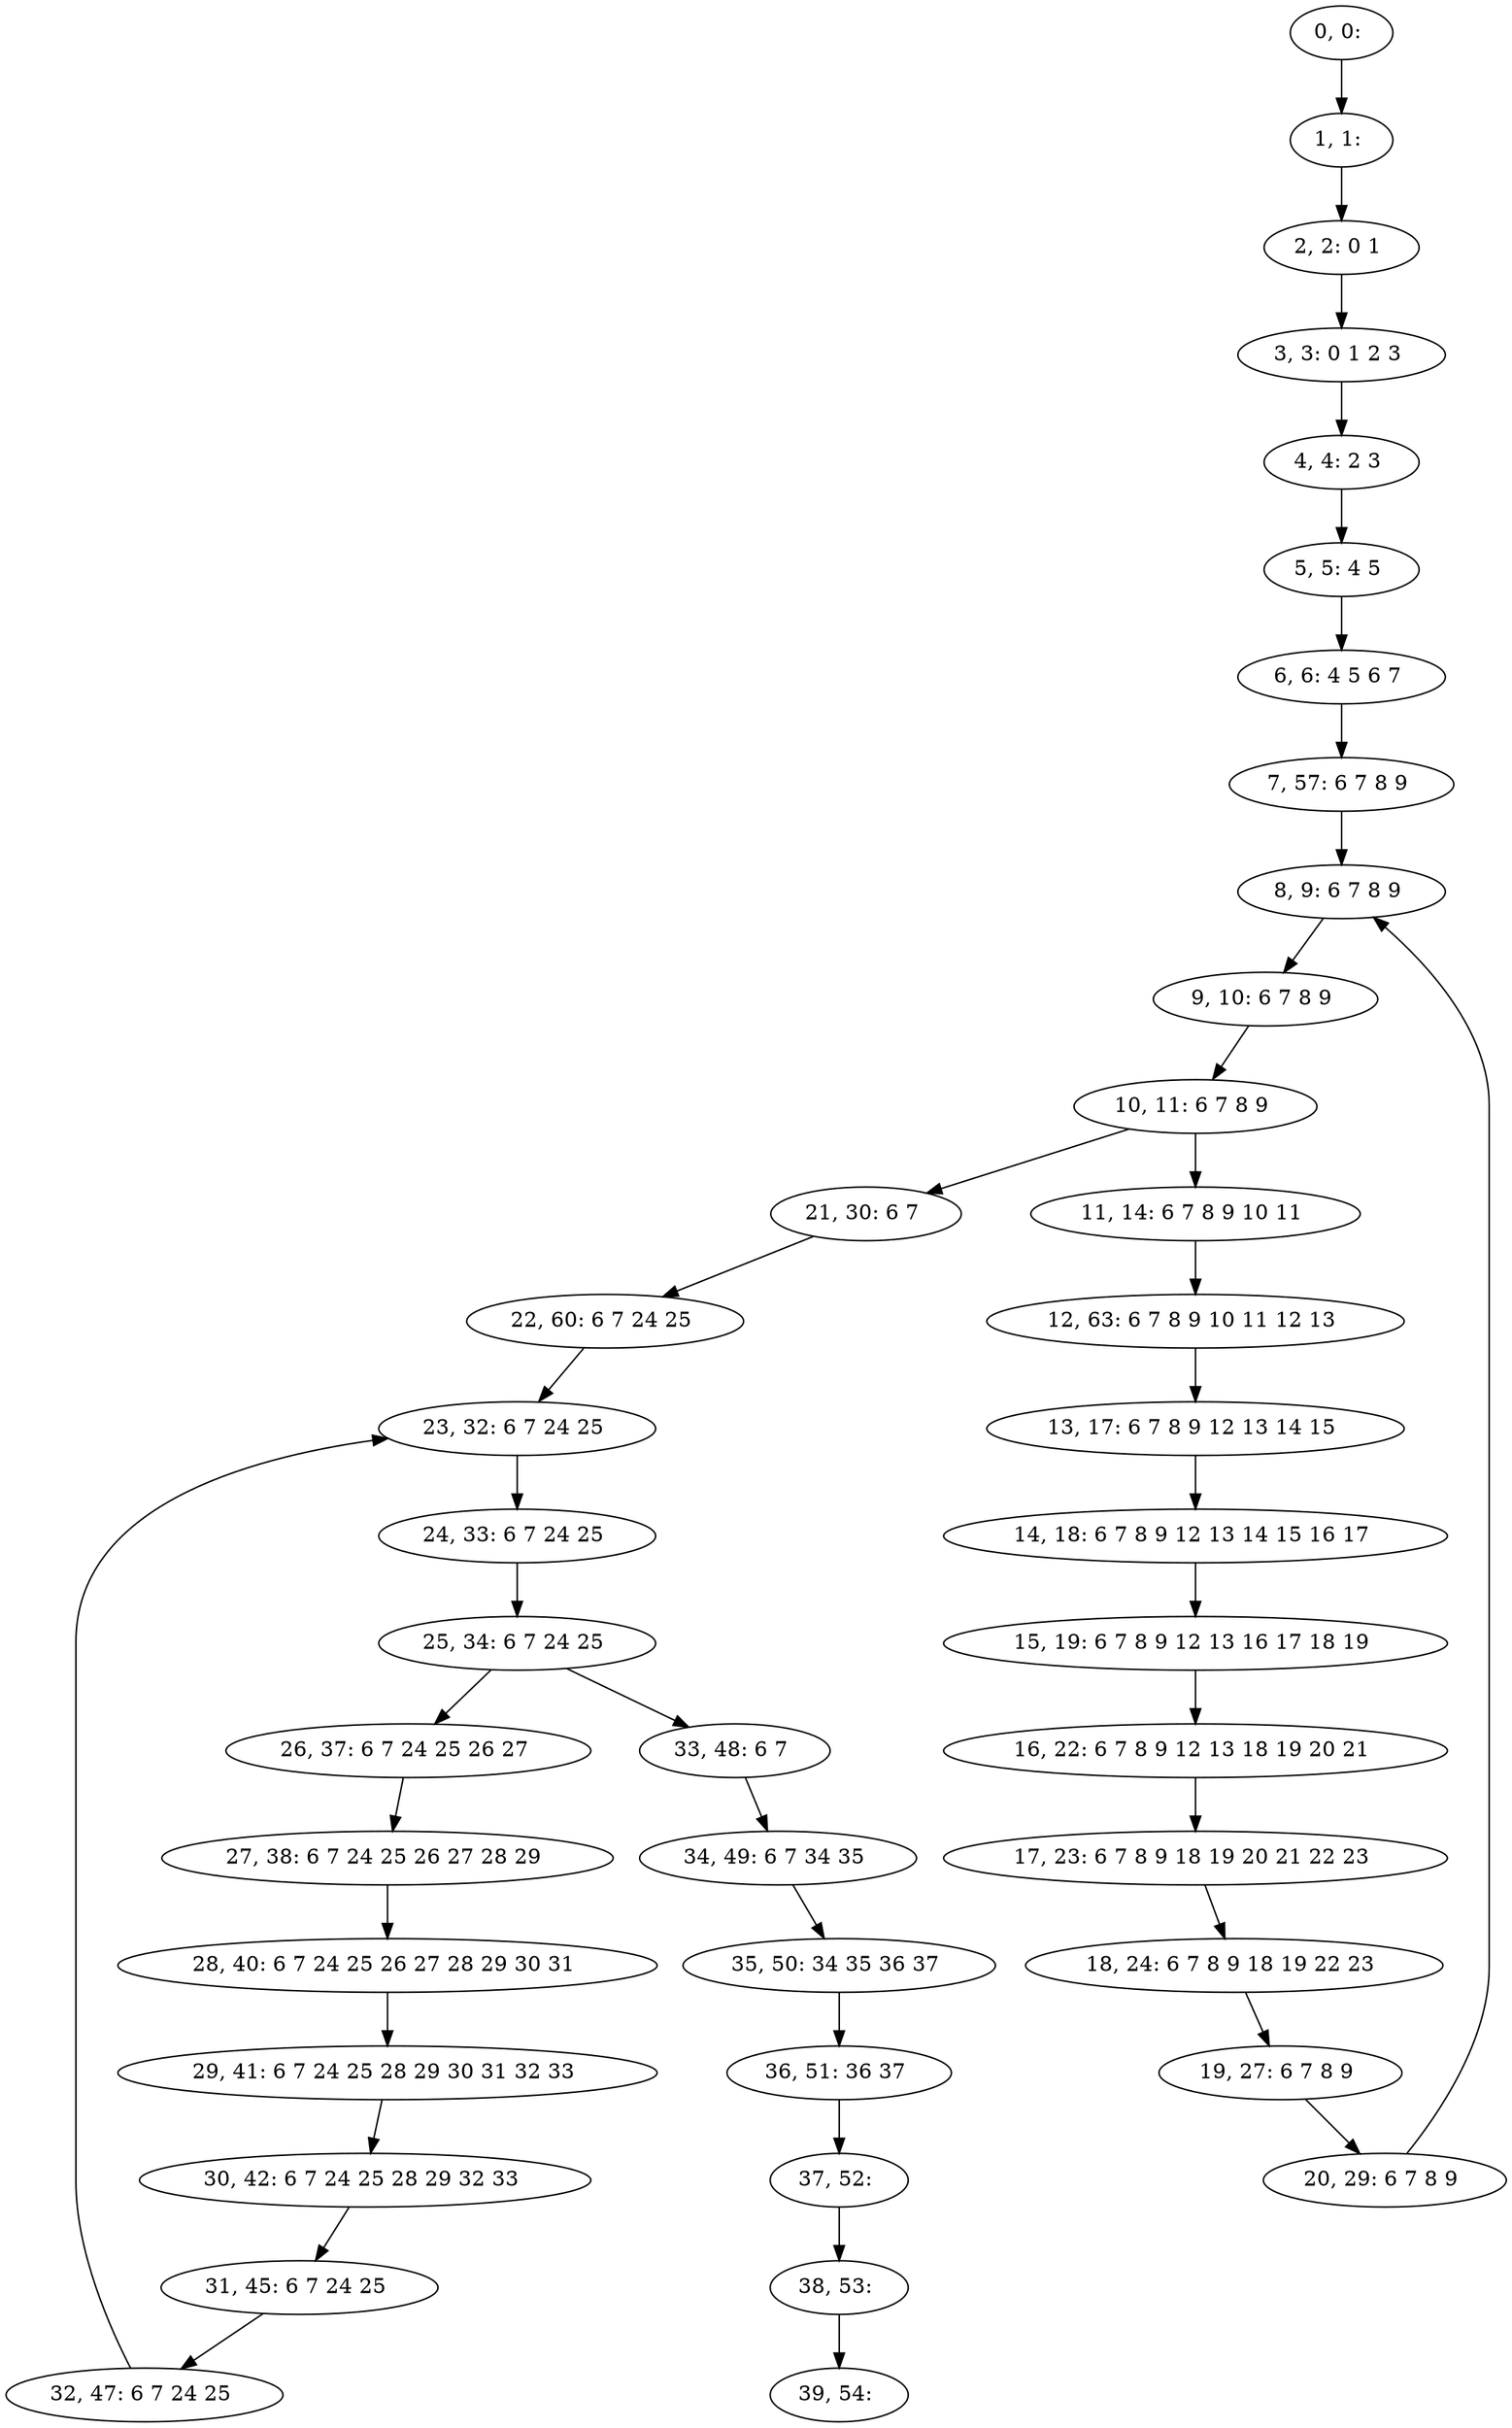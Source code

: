 digraph G {
0[label="0, 0: "];
1[label="1, 1: "];
2[label="2, 2: 0 1 "];
3[label="3, 3: 0 1 2 3 "];
4[label="4, 4: 2 3 "];
5[label="5, 5: 4 5 "];
6[label="6, 6: 4 5 6 7 "];
7[label="7, 57: 6 7 8 9 "];
8[label="8, 9: 6 7 8 9 "];
9[label="9, 10: 6 7 8 9 "];
10[label="10, 11: 6 7 8 9 "];
11[label="11, 14: 6 7 8 9 10 11 "];
12[label="12, 63: 6 7 8 9 10 11 12 13 "];
13[label="13, 17: 6 7 8 9 12 13 14 15 "];
14[label="14, 18: 6 7 8 9 12 13 14 15 16 17 "];
15[label="15, 19: 6 7 8 9 12 13 16 17 18 19 "];
16[label="16, 22: 6 7 8 9 12 13 18 19 20 21 "];
17[label="17, 23: 6 7 8 9 18 19 20 21 22 23 "];
18[label="18, 24: 6 7 8 9 18 19 22 23 "];
19[label="19, 27: 6 7 8 9 "];
20[label="20, 29: 6 7 8 9 "];
21[label="21, 30: 6 7 "];
22[label="22, 60: 6 7 24 25 "];
23[label="23, 32: 6 7 24 25 "];
24[label="24, 33: 6 7 24 25 "];
25[label="25, 34: 6 7 24 25 "];
26[label="26, 37: 6 7 24 25 26 27 "];
27[label="27, 38: 6 7 24 25 26 27 28 29 "];
28[label="28, 40: 6 7 24 25 26 27 28 29 30 31 "];
29[label="29, 41: 6 7 24 25 28 29 30 31 32 33 "];
30[label="30, 42: 6 7 24 25 28 29 32 33 "];
31[label="31, 45: 6 7 24 25 "];
32[label="32, 47: 6 7 24 25 "];
33[label="33, 48: 6 7 "];
34[label="34, 49: 6 7 34 35 "];
35[label="35, 50: 34 35 36 37 "];
36[label="36, 51: 36 37 "];
37[label="37, 52: "];
38[label="38, 53: "];
39[label="39, 54: "];
0->1 ;
1->2 ;
2->3 ;
3->4 ;
4->5 ;
5->6 ;
6->7 ;
7->8 ;
8->9 ;
9->10 ;
10->11 ;
10->21 ;
11->12 ;
12->13 ;
13->14 ;
14->15 ;
15->16 ;
16->17 ;
17->18 ;
18->19 ;
19->20 ;
20->8 ;
21->22 ;
22->23 ;
23->24 ;
24->25 ;
25->26 ;
25->33 ;
26->27 ;
27->28 ;
28->29 ;
29->30 ;
30->31 ;
31->32 ;
32->23 ;
33->34 ;
34->35 ;
35->36 ;
36->37 ;
37->38 ;
38->39 ;
}
